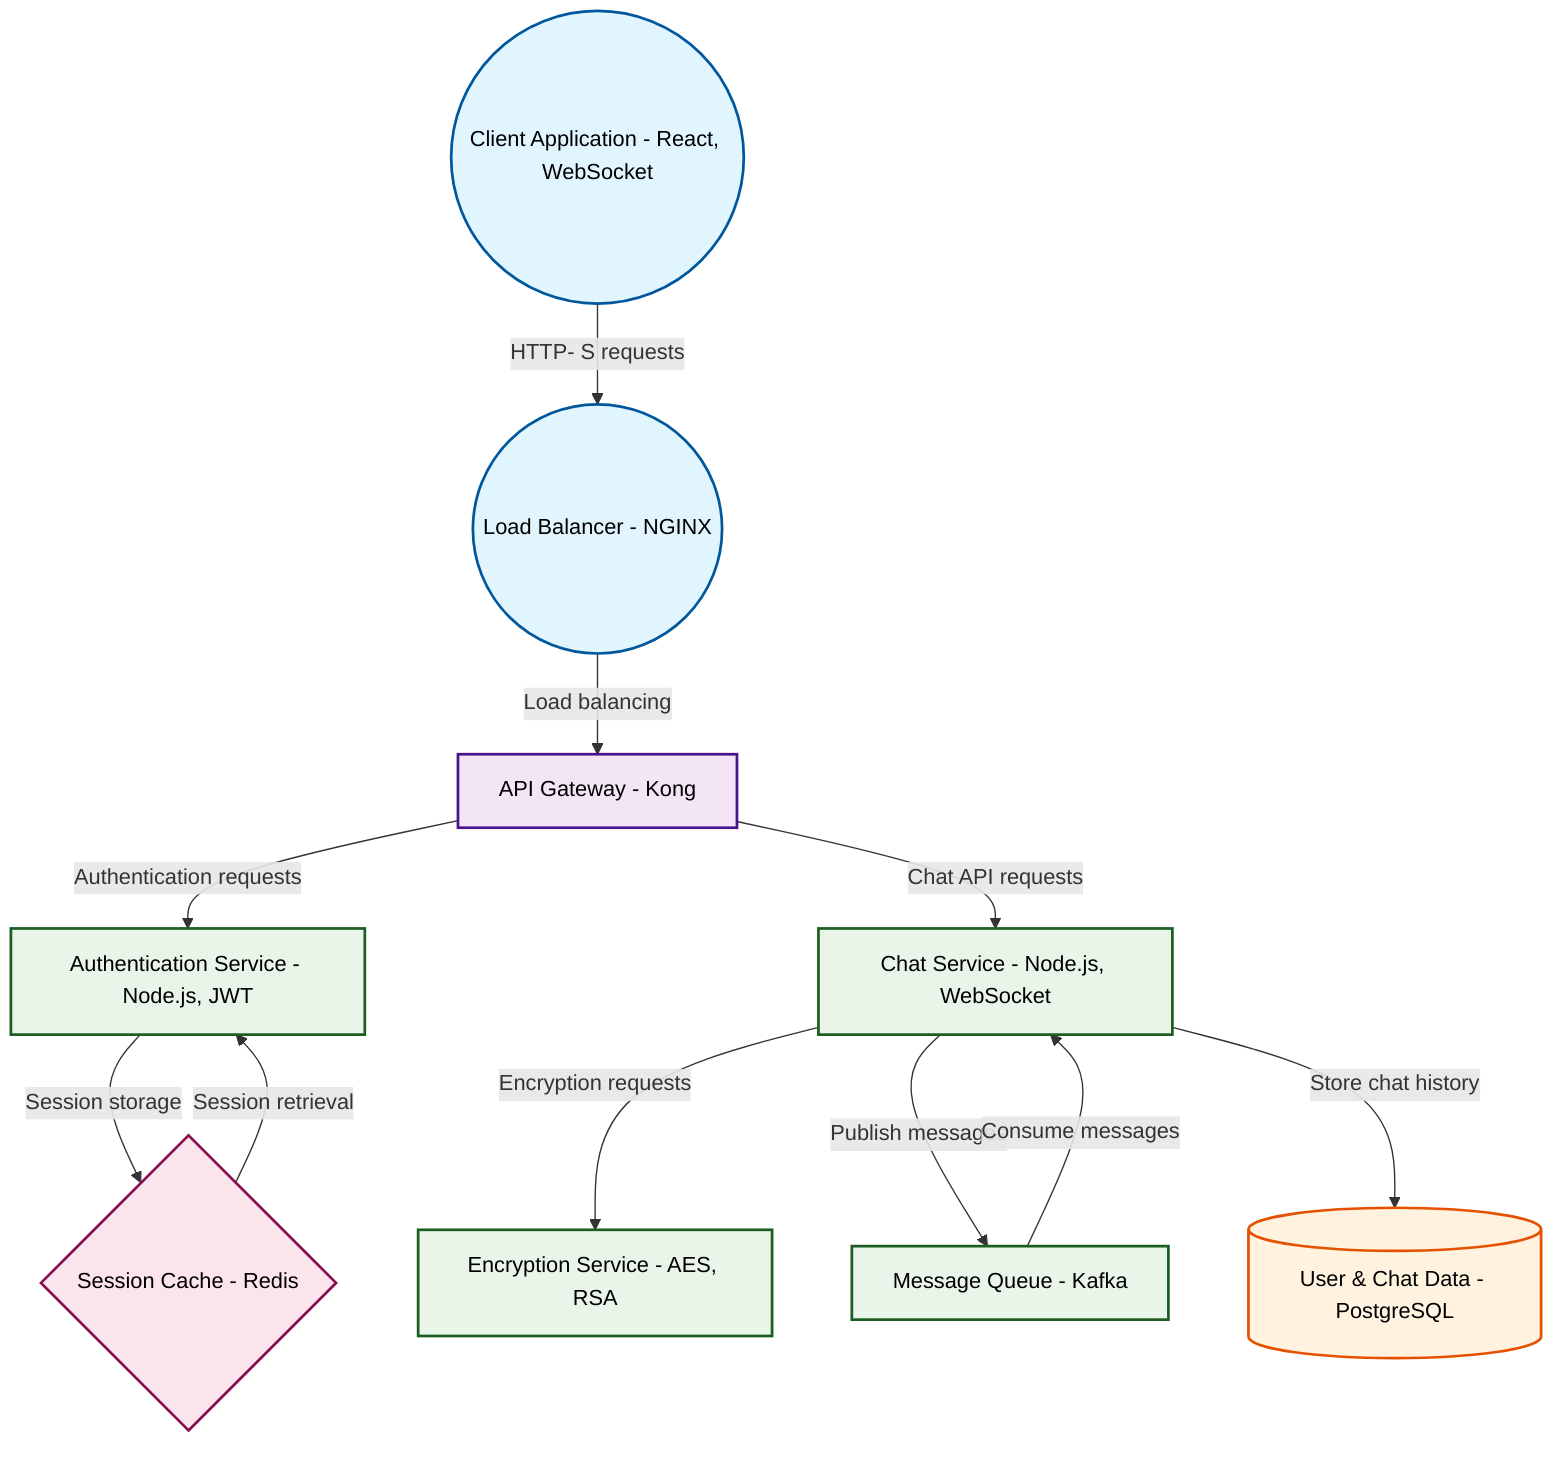 graph TB

    %% Professional Software Architecture Styling
    classDef userInterface fill:#e1f5fe,stroke:#01579b,stroke-width:2px,color:#000
    classDef apiLayer fill:#f3e5f5,stroke:#4a148c,stroke-width:2px,color:#000
    classDef service fill:#e8f5e8,stroke:#1b5e20,stroke-width:2px,color:#000
    classDef database fill:#fff3e0,stroke:#e65100,stroke-width:2px,color:#000
    classDef cache fill:#fce4ec,stroke:#880e4f,stroke-width:2px,color:#000
    classDef external fill:#f1f8e9,stroke:#33691e,stroke-width:2px,color:#000

    lb1((Load Balancer - NGINX))
    api_gateway[API Gateway - Kong]
    auth_service[Authentication Service - Node.js, JWT]
    chat_service[Chat Service - Node.js, WebSocket]
    encryption_service[Encryption Service - AES, RSA]
    message_queue[Message Queue - Kafka]
    database[(User & Chat Data - PostgreSQL)]
    cache{Session Cache - Redis}
    client((Client Application - React, WebSocket))

    client -->|HTTP- S requests| lb1
    lb1 -->|Load balancing| api_gateway
    api_gateway -->|Authentication requests| auth_service
    api_gateway -->|Chat API requests| chat_service
    chat_service -->|Encryption requests| encryption_service
    chat_service -->|Publish messages| message_queue
    message_queue -->|Consume messages| chat_service
    chat_service -->|Store chat history| database
    auth_service -->|Session storage| cache
    cache -->|Session retrieval| auth_service

    class lb1 userInterface
    class api_gateway apiLayer
    class auth_service service
    class chat_service service
    class encryption_service service
    class message_queue service
    class database database
    class cache cache
    class client userInterface